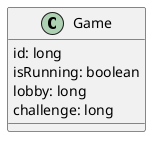 @startuml
Class Game {
    id: long
    isRunning: boolean
    lobby: long
    challenge: long
}
@enduml